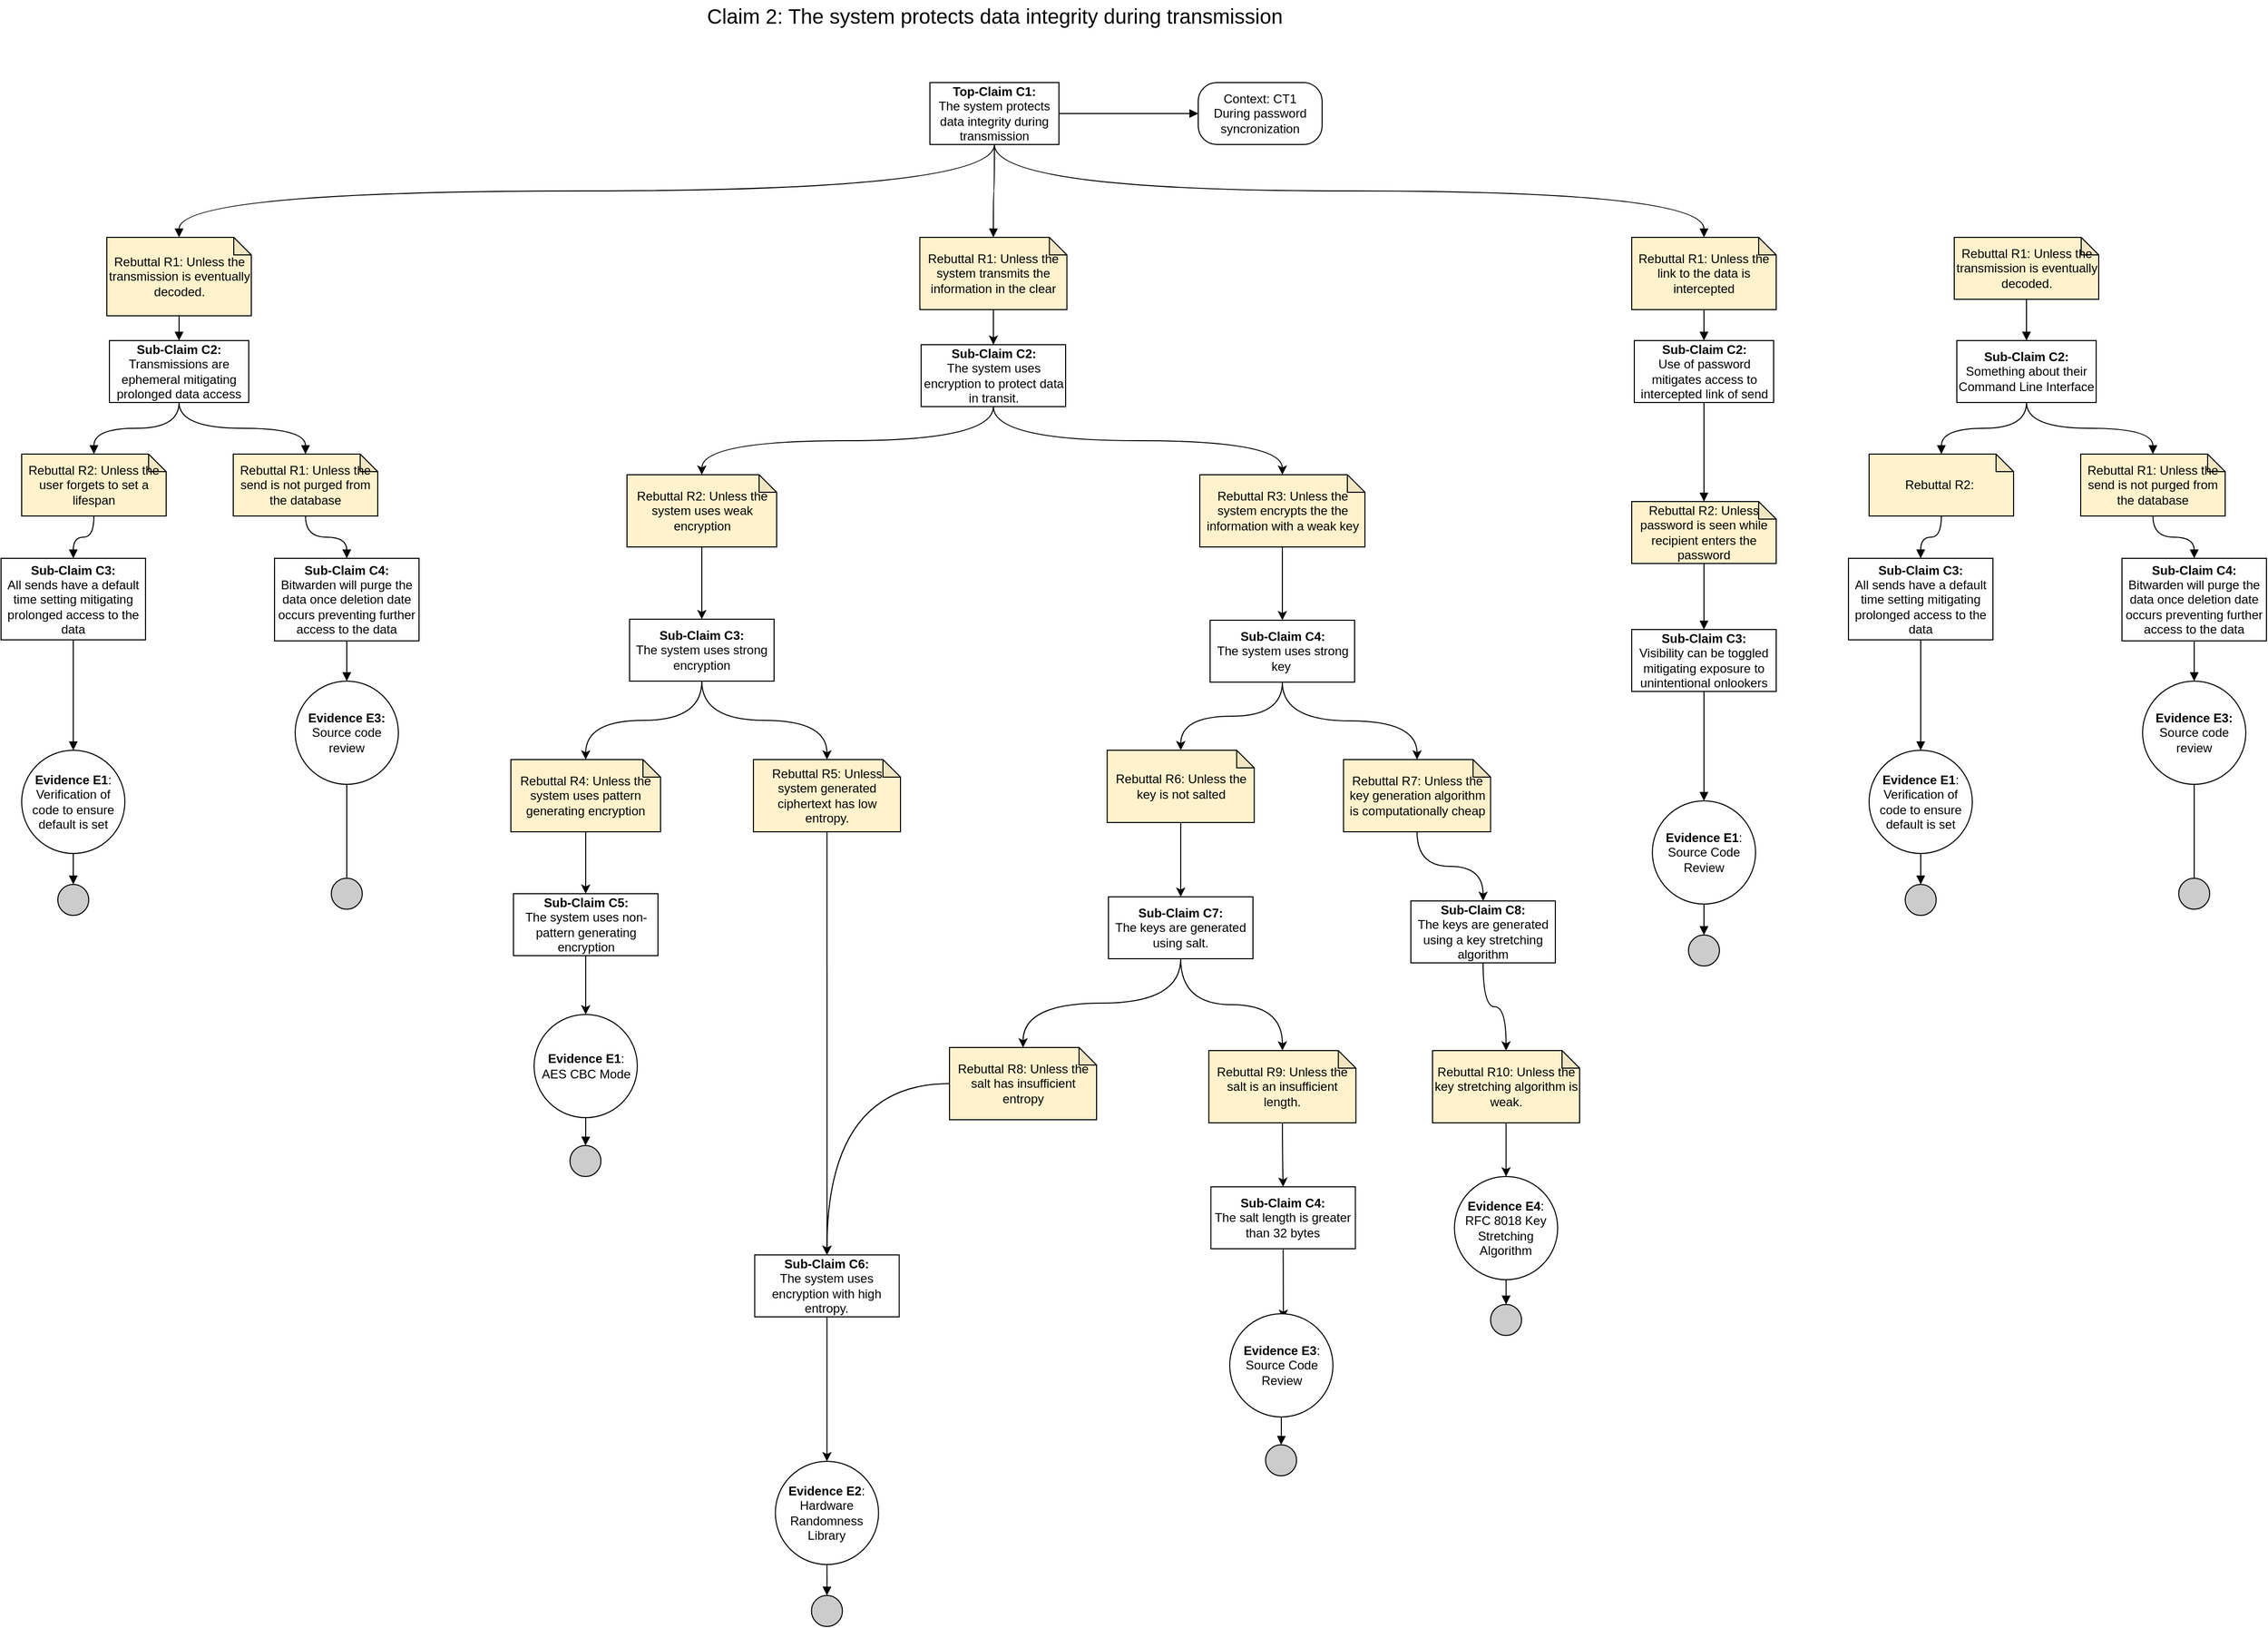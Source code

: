 <mxfile version="15.4.3" type="device"><diagram id="2RAkf9iS2bYrb-5zrusB" name="Page-1"><mxGraphModel dx="1422" dy="1862" grid="1" gridSize="10" guides="1" tooltips="1" connect="1" arrows="1" fold="1" page="1" pageScale="1" pageWidth="850" pageHeight="1100" math="0" shadow="0"><root><mxCell id="0"/><mxCell id="1" parent="0"/><mxCell id="EpLoNu7SxfJ4iQwhgqlz-4" style="edgeStyle=orthogonalEdgeStyle;rounded=0;orthogonalLoop=1;jettySize=auto;html=1;exitX=1;exitY=0.5;exitDx=0;exitDy=0;entryX=0;entryY=0.5;entryDx=0;entryDy=0;endArrow=block;endFill=1;" parent="1" source="EpLoNu7SxfJ4iQwhgqlz-2" target="EpLoNu7SxfJ4iQwhgqlz-3" edge="1"><mxGeometry relative="1" as="geometry"/></mxCell><mxCell id="EpLoNu7SxfJ4iQwhgqlz-6" value="" style="edgeStyle=orthogonalEdgeStyle;rounded=0;orthogonalLoop=1;jettySize=auto;html=1;endArrow=block;endFill=1;curved=1;entryX=0.5;entryY=0;entryDx=0;entryDy=0;entryPerimeter=0;" parent="1" source="EpLoNu7SxfJ4iQwhgqlz-2" target="cIFYcqentZwQc5G4WL5k-61" edge="1"><mxGeometry relative="1" as="geometry"><mxPoint x="1147.5" y="-726" as="targetPoint"/></mxGeometry></mxCell><mxCell id="EpLoNu7SxfJ4iQwhgqlz-2" value="&lt;b&gt;Top-Claim C1:&lt;br&gt;&lt;/b&gt;The system protects data integrity during transmission" style="rounded=0;whiteSpace=wrap;html=1;" parent="1" vertex="1"><mxGeometry x="1085" y="-866" width="125" height="60" as="geometry"/></mxCell><mxCell id="EpLoNu7SxfJ4iQwhgqlz-3" value="Context: CT1&lt;br&gt;During password syncronization" style="rounded=1;whiteSpace=wrap;html=1;arcSize=30;" parent="1" vertex="1"><mxGeometry x="1345" y="-866" width="120" height="60" as="geometry"/></mxCell><mxCell id="cIFYcqentZwQc5G4WL5k-1" style="edgeStyle=orthogonalEdgeStyle;curved=1;rounded=0;orthogonalLoop=1;jettySize=auto;html=1;endArrow=block;endFill=1;" parent="1" source="cIFYcqentZwQc5G4WL5k-2" target="cIFYcqentZwQc5G4WL5k-5" edge="1"><mxGeometry relative="1" as="geometry"/></mxCell><mxCell id="cIFYcqentZwQc5G4WL5k-2" value="Rebuttal R1: Unless the transmission is eventually decoded." style="shape=note;whiteSpace=wrap;html=1;backgroundOutline=1;darkOpacity=0.05;size=17;fillColor=#FFF2CC;" parent="1" vertex="1"><mxGeometry x="287.5" y="-716" width="140" height="76" as="geometry"/></mxCell><mxCell id="cIFYcqentZwQc5G4WL5k-3" style="edgeStyle=orthogonalEdgeStyle;curved=1;rounded=0;orthogonalLoop=1;jettySize=auto;html=1;exitX=0.5;exitY=1;exitDx=0;exitDy=0;entryX=0.5;entryY=0;entryDx=0;entryDy=0;entryPerimeter=0;endArrow=block;endFill=1;" parent="1" source="cIFYcqentZwQc5G4WL5k-5" target="cIFYcqentZwQc5G4WL5k-7" edge="1"><mxGeometry relative="1" as="geometry"/></mxCell><mxCell id="cIFYcqentZwQc5G4WL5k-4" style="edgeStyle=orthogonalEdgeStyle;curved=1;rounded=0;orthogonalLoop=1;jettySize=auto;html=1;exitX=0.5;exitY=1;exitDx=0;exitDy=0;entryX=0.5;entryY=0;entryDx=0;entryDy=0;entryPerimeter=0;endArrow=block;endFill=1;" parent="1" source="cIFYcqentZwQc5G4WL5k-5" target="cIFYcqentZwQc5G4WL5k-9" edge="1"><mxGeometry relative="1" as="geometry"/></mxCell><mxCell id="cIFYcqentZwQc5G4WL5k-5" value="&lt;b&gt;Sub-Claim C2:&lt;br&gt;&lt;/b&gt;Transmissions are ephemeral mitigating prolonged data access" style="rounded=0;whiteSpace=wrap;html=1;" parent="1" vertex="1"><mxGeometry x="290" y="-616" width="135" height="60" as="geometry"/></mxCell><mxCell id="cIFYcqentZwQc5G4WL5k-6" style="edgeStyle=orthogonalEdgeStyle;curved=1;rounded=0;orthogonalLoop=1;jettySize=auto;html=1;exitX=0.5;exitY=1;exitDx=0;exitDy=0;exitPerimeter=0;entryX=0.5;entryY=0;entryDx=0;entryDy=0;endArrow=block;endFill=1;" parent="1" source="cIFYcqentZwQc5G4WL5k-7" target="cIFYcqentZwQc5G4WL5k-12" edge="1"><mxGeometry relative="1" as="geometry"/></mxCell><mxCell id="cIFYcqentZwQc5G4WL5k-7" value="Rebuttal R2: Unless the user forgets to set a lifespan" style="shape=note;whiteSpace=wrap;html=1;backgroundOutline=1;darkOpacity=0.05;size=17;fillColor=#FFF2CC;" parent="1" vertex="1"><mxGeometry x="205" y="-506" width="140" height="60" as="geometry"/></mxCell><mxCell id="cIFYcqentZwQc5G4WL5k-8" style="edgeStyle=orthogonalEdgeStyle;curved=1;rounded=0;orthogonalLoop=1;jettySize=auto;html=1;endArrow=block;endFill=1;" parent="1" source="cIFYcqentZwQc5G4WL5k-9" target="cIFYcqentZwQc5G4WL5k-14" edge="1"><mxGeometry relative="1" as="geometry"/></mxCell><mxCell id="cIFYcqentZwQc5G4WL5k-9" value="Rebuttal R1: Unless the send is not purged from the database" style="shape=note;whiteSpace=wrap;html=1;backgroundOutline=1;darkOpacity=0.05;size=17;fillColor=#FFF2CC;" parent="1" vertex="1"><mxGeometry x="410" y="-506" width="140" height="60" as="geometry"/></mxCell><mxCell id="cIFYcqentZwQc5G4WL5k-10" style="edgeStyle=orthogonalEdgeStyle;curved=1;rounded=0;orthogonalLoop=1;jettySize=auto;html=1;exitX=0.5;exitY=1;exitDx=0;exitDy=0;entryX=0.5;entryY=0;entryDx=0;entryDy=0;endArrow=block;endFill=1;" parent="1" source="cIFYcqentZwQc5G4WL5k-12" target="cIFYcqentZwQc5G4WL5k-16" edge="1"><mxGeometry relative="1" as="geometry"/></mxCell><mxCell id="cIFYcqentZwQc5G4WL5k-12" value="&lt;b&gt;Sub-Claim C3:&lt;br&gt;&lt;/b&gt;All sends have a default time setting mitigating prolonged access to the data" style="rounded=0;whiteSpace=wrap;html=1;" parent="1" vertex="1"><mxGeometry x="185" y="-405" width="140" height="79" as="geometry"/></mxCell><mxCell id="cIFYcqentZwQc5G4WL5k-13" style="edgeStyle=orthogonalEdgeStyle;curved=1;rounded=0;orthogonalLoop=1;jettySize=auto;html=1;entryX=0.5;entryY=0;entryDx=0;entryDy=0;endArrow=block;endFill=1;" parent="1" source="cIFYcqentZwQc5G4WL5k-14" target="cIFYcqentZwQc5G4WL5k-22" edge="1"><mxGeometry relative="1" as="geometry"/></mxCell><mxCell id="cIFYcqentZwQc5G4WL5k-14" value="&lt;b&gt;Sub-Claim C4:&lt;br&gt;&lt;/b&gt;Bitwarden will purge the data once deletion date occurs preventing further access to the data" style="rounded=0;whiteSpace=wrap;html=1;" parent="1" vertex="1"><mxGeometry x="450" y="-405" width="140" height="80" as="geometry"/></mxCell><mxCell id="cIFYcqentZwQc5G4WL5k-15" style="edgeStyle=orthogonalEdgeStyle;curved=1;rounded=0;orthogonalLoop=1;jettySize=auto;html=1;entryX=0.5;entryY=0;entryDx=0;entryDy=0;endArrow=block;endFill=1;" parent="1" source="cIFYcqentZwQc5G4WL5k-16" target="cIFYcqentZwQc5G4WL5k-19" edge="1"><mxGeometry relative="1" as="geometry"/></mxCell><mxCell id="cIFYcqentZwQc5G4WL5k-16" value="&lt;b&gt;Evidence E1&lt;/b&gt;:&lt;br&gt;Verification of code to ensure default is set" style="ellipse;whiteSpace=wrap;html=1;aspect=fixed;fillColor=#ffffff;rounded=0;" parent="1" vertex="1"><mxGeometry x="205" y="-219" width="100" height="100" as="geometry"/></mxCell><mxCell id="cIFYcqentZwQc5G4WL5k-19" value="" style="ellipse;whiteSpace=wrap;html=1;aspect=fixed;fillColor=#CCCCCC;" parent="1" vertex="1"><mxGeometry x="240" y="-89" width="30" height="30" as="geometry"/></mxCell><mxCell id="cIFYcqentZwQc5G4WL5k-21" style="edgeStyle=orthogonalEdgeStyle;curved=1;rounded=0;orthogonalLoop=1;jettySize=auto;html=1;endArrow=block;endFill=1;" parent="1" source="cIFYcqentZwQc5G4WL5k-22" edge="1"><mxGeometry relative="1" as="geometry"><mxPoint x="520" y="-85" as="targetPoint"/></mxGeometry></mxCell><mxCell id="cIFYcqentZwQc5G4WL5k-22" value="&lt;b&gt;Evidence E3:&lt;/b&gt;&lt;br&gt;Source code review" style="ellipse;whiteSpace=wrap;html=1;aspect=fixed;fillColor=#ffffff;rounded=0;" parent="1" vertex="1"><mxGeometry x="470" y="-286" width="100" height="100" as="geometry"/></mxCell><mxCell id="cIFYcqentZwQc5G4WL5k-30" style="edgeStyle=orthogonalEdgeStyle;curved=1;rounded=0;orthogonalLoop=1;jettySize=auto;html=1;endArrow=block;endFill=1;" parent="1" source="cIFYcqentZwQc5G4WL5k-31" target="cIFYcqentZwQc5G4WL5k-34" edge="1"><mxGeometry relative="1" as="geometry"/></mxCell><mxCell id="cIFYcqentZwQc5G4WL5k-31" value="Rebuttal R1: Unless the link to the data is intercepted" style="shape=note;whiteSpace=wrap;html=1;backgroundOutline=1;darkOpacity=0.05;size=17;fillColor=#FFF2CC;" parent="1" vertex="1"><mxGeometry x="1765" y="-716" width="140" height="70" as="geometry"/></mxCell><mxCell id="cIFYcqentZwQc5G4WL5k-32" style="edgeStyle=orthogonalEdgeStyle;curved=1;rounded=0;orthogonalLoop=1;jettySize=auto;html=1;exitX=0.5;exitY=1;exitDx=0;exitDy=0;entryX=0.5;entryY=0;entryDx=0;entryDy=0;entryPerimeter=0;endArrow=block;endFill=1;" parent="1" source="cIFYcqentZwQc5G4WL5k-34" target="cIFYcqentZwQc5G4WL5k-36" edge="1"><mxGeometry relative="1" as="geometry"/></mxCell><mxCell id="cIFYcqentZwQc5G4WL5k-34" value="&lt;b&gt;Sub-Claim C2:&lt;br&gt;&lt;/b&gt;Use of password mitigates access to intercepted link of send" style="rounded=0;whiteSpace=wrap;html=1;" parent="1" vertex="1"><mxGeometry x="1767.5" y="-616" width="135" height="60" as="geometry"/></mxCell><mxCell id="cIFYcqentZwQc5G4WL5k-35" style="edgeStyle=orthogonalEdgeStyle;curved=1;rounded=0;orthogonalLoop=1;jettySize=auto;html=1;exitX=0.5;exitY=1;exitDx=0;exitDy=0;exitPerimeter=0;entryX=0.5;entryY=0;entryDx=0;entryDy=0;endArrow=block;endFill=1;" parent="1" source="cIFYcqentZwQc5G4WL5k-36" target="cIFYcqentZwQc5G4WL5k-41" edge="1"><mxGeometry relative="1" as="geometry"/></mxCell><mxCell id="cIFYcqentZwQc5G4WL5k-36" value="Rebuttal R2: Unless password is seen while recipient enters the password" style="shape=note;whiteSpace=wrap;html=1;backgroundOutline=1;darkOpacity=0.05;size=17;fillColor=#FFF2CC;" parent="1" vertex="1"><mxGeometry x="1765" y="-460" width="140" height="60" as="geometry"/></mxCell><mxCell id="cIFYcqentZwQc5G4WL5k-39" style="edgeStyle=orthogonalEdgeStyle;curved=1;rounded=0;orthogonalLoop=1;jettySize=auto;html=1;exitX=0.5;exitY=1;exitDx=0;exitDy=0;endArrow=block;endFill=1;entryX=0.5;entryY=0;entryDx=0;entryDy=0;" parent="1" source="cIFYcqentZwQc5G4WL5k-41" target="cIFYcqentZwQc5G4WL5k-45" edge="1"><mxGeometry relative="1" as="geometry"><mxPoint x="1820" y="-190" as="targetPoint"/></mxGeometry></mxCell><mxCell id="cIFYcqentZwQc5G4WL5k-41" value="&lt;b&gt;Sub-Claim C3:&lt;br&gt;&lt;/b&gt;Visibility can be toggled mitigating exposure to unintentional onlookers" style="rounded=0;whiteSpace=wrap;html=1;" parent="1" vertex="1"><mxGeometry x="1765" y="-336" width="140" height="60" as="geometry"/></mxCell><mxCell id="cIFYcqentZwQc5G4WL5k-44" style="edgeStyle=orthogonalEdgeStyle;curved=1;rounded=0;orthogonalLoop=1;jettySize=auto;html=1;entryX=0.5;entryY=0;entryDx=0;entryDy=0;endArrow=block;endFill=1;" parent="1" source="cIFYcqentZwQc5G4WL5k-45" target="cIFYcqentZwQc5G4WL5k-48" edge="1"><mxGeometry relative="1" as="geometry"/></mxCell><mxCell id="cIFYcqentZwQc5G4WL5k-45" value="&lt;b&gt;Evidence E1&lt;/b&gt;:&lt;br&gt;Source Code Review" style="ellipse;whiteSpace=wrap;html=1;aspect=fixed;fillColor=#ffffff;rounded=0;" parent="1" vertex="1"><mxGeometry x="1785" y="-170" width="100" height="100" as="geometry"/></mxCell><mxCell id="cIFYcqentZwQc5G4WL5k-48" value="" style="ellipse;whiteSpace=wrap;html=1;aspect=fixed;fillColor=#CCCCCC;" parent="1" vertex="1"><mxGeometry x="1820" y="-40" width="30" height="30" as="geometry"/></mxCell><mxCell id="cIFYcqentZwQc5G4WL5k-60" style="edgeStyle=orthogonalEdgeStyle;curved=1;rounded=0;orthogonalLoop=1;jettySize=auto;html=1;" parent="1" source="cIFYcqentZwQc5G4WL5k-61" target="cIFYcqentZwQc5G4WL5k-71" edge="1"><mxGeometry relative="1" as="geometry"/></mxCell><mxCell id="cIFYcqentZwQc5G4WL5k-61" value="Rebuttal R1: Unless the system transmits the information in the clear" style="shape=note;whiteSpace=wrap;html=1;backgroundOutline=1;darkOpacity=0.05;size=17;fillColor=#FFF2CC;" parent="1" vertex="1"><mxGeometry x="1075.25" y="-716" width="142.5" height="70" as="geometry"/></mxCell><mxCell id="cIFYcqentZwQc5G4WL5k-62" style="edgeStyle=orthogonalEdgeStyle;curved=1;rounded=0;orthogonalLoop=1;jettySize=auto;html=1;" parent="1" source="cIFYcqentZwQc5G4WL5k-64" target="cIFYcqentZwQc5G4WL5k-84" edge="1"><mxGeometry relative="1" as="geometry"/></mxCell><mxCell id="cIFYcqentZwQc5G4WL5k-63" style="edgeStyle=orthogonalEdgeStyle;curved=1;rounded=0;orthogonalLoop=1;jettySize=auto;html=1;entryX=0.5;entryY=0;entryDx=0;entryDy=0;entryPerimeter=0;" parent="1" source="cIFYcqentZwQc5G4WL5k-64" target="cIFYcqentZwQc5G4WL5k-86" edge="1"><mxGeometry relative="1" as="geometry"/></mxCell><mxCell id="cIFYcqentZwQc5G4WL5k-64" value="&lt;b&gt;Sub-Claim C4:&lt;br&gt;&lt;/b&gt;The system uses strong key&amp;nbsp;" style="rounded=0;whiteSpace=wrap;html=1;" parent="1" vertex="1"><mxGeometry x="1356.5" y="-345" width="140" height="60" as="geometry"/></mxCell><mxCell id="cIFYcqentZwQc5G4WL5k-65" style="edgeStyle=orthogonalEdgeStyle;curved=1;rounded=0;orthogonalLoop=1;jettySize=auto;html=1;" parent="1" source="cIFYcqentZwQc5G4WL5k-66" target="cIFYcqentZwQc5G4WL5k-68" edge="1"><mxGeometry relative="1" as="geometry"/></mxCell><mxCell id="cIFYcqentZwQc5G4WL5k-66" value="Rebuttal R5: Unless system generated ciphertext has low entropy." style="shape=note;whiteSpace=wrap;html=1;backgroundOutline=1;darkOpacity=0.05;size=17;fillColor=#FFF2CC;" parent="1" vertex="1"><mxGeometry x="914" y="-210" width="142.5" height="70" as="geometry"/></mxCell><mxCell id="cIFYcqentZwQc5G4WL5k-67" style="edgeStyle=orthogonalEdgeStyle;curved=1;rounded=0;orthogonalLoop=1;jettySize=auto;html=1;" parent="1" source="cIFYcqentZwQc5G4WL5k-68" target="cIFYcqentZwQc5G4WL5k-101" edge="1"><mxGeometry relative="1" as="geometry"/></mxCell><mxCell id="cIFYcqentZwQc5G4WL5k-68" value="&lt;b&gt;Sub-Claim C6:&lt;br&gt;&lt;/b&gt;The system uses encryption with high entropy." style="rounded=0;whiteSpace=wrap;html=1;" parent="1" vertex="1"><mxGeometry x="915.25" y="270" width="140" height="60" as="geometry"/></mxCell><mxCell id="cIFYcqentZwQc5G4WL5k-69" style="edgeStyle=orthogonalEdgeStyle;curved=1;rounded=0;orthogonalLoop=1;jettySize=auto;html=1;entryX=0.5;entryY=0;entryDx=0;entryDy=0;entryPerimeter=0;exitX=0.5;exitY=1;exitDx=0;exitDy=0;" parent="1" source="cIFYcqentZwQc5G4WL5k-71" target="cIFYcqentZwQc5G4WL5k-75" edge="1"><mxGeometry relative="1" as="geometry"><mxPoint x="1184" y="-496" as="targetPoint"/></mxGeometry></mxCell><mxCell id="cIFYcqentZwQc5G4WL5k-70" style="edgeStyle=orthogonalEdgeStyle;curved=1;rounded=0;orthogonalLoop=1;jettySize=auto;html=1;exitX=0.5;exitY=1;exitDx=0;exitDy=0;" parent="1" source="cIFYcqentZwQc5G4WL5k-71" target="cIFYcqentZwQc5G4WL5k-73" edge="1"><mxGeometry relative="1" as="geometry"/></mxCell><mxCell id="cIFYcqentZwQc5G4WL5k-71" value="&lt;b&gt;Sub-Claim C2:&lt;br&gt;&lt;/b&gt;The system uses encryption to protect data in transit." style="rounded=0;whiteSpace=wrap;html=1;" parent="1" vertex="1"><mxGeometry x="1076.5" y="-612" width="140" height="60" as="geometry"/></mxCell><mxCell id="cIFYcqentZwQc5G4WL5k-72" style="edgeStyle=orthogonalEdgeStyle;curved=1;rounded=0;orthogonalLoop=1;jettySize=auto;html=1;entryX=0.5;entryY=0;entryDx=0;entryDy=0;" parent="1" source="cIFYcqentZwQc5G4WL5k-73" target="cIFYcqentZwQc5G4WL5k-80" edge="1"><mxGeometry relative="1" as="geometry"><mxPoint x="914" y="-301" as="targetPoint"/></mxGeometry></mxCell><mxCell id="cIFYcqentZwQc5G4WL5k-73" value="Rebuttal R2: Unless the system uses weak encryption" style="shape=note;whiteSpace=wrap;html=1;backgroundOutline=1;darkOpacity=0.05;size=17;fillColor=#FFF2CC;" parent="1" vertex="1"><mxGeometry x="791.5" y="-486" width="145" height="70" as="geometry"/></mxCell><mxCell id="cIFYcqentZwQc5G4WL5k-74" style="edgeStyle=orthogonalEdgeStyle;curved=1;rounded=0;orthogonalLoop=1;jettySize=auto;html=1;" parent="1" source="cIFYcqentZwQc5G4WL5k-75" target="cIFYcqentZwQc5G4WL5k-64" edge="1"><mxGeometry relative="1" as="geometry"/></mxCell><mxCell id="cIFYcqentZwQc5G4WL5k-75" value="Rebuttal R3: Unless the system encrypts the the information with a weak key" style="shape=note;whiteSpace=wrap;html=1;backgroundOutline=1;darkOpacity=0.05;size=17;fillColor=#FFF2CC;" parent="1" vertex="1"><mxGeometry x="1346.5" y="-486" width="160" height="70" as="geometry"/></mxCell><mxCell id="cIFYcqentZwQc5G4WL5k-76" style="edgeStyle=orthogonalEdgeStyle;curved=1;rounded=0;orthogonalLoop=1;jettySize=auto;html=1;" parent="1" source="cIFYcqentZwQc5G4WL5k-77" target="cIFYcqentZwQc5G4WL5k-82" edge="1"><mxGeometry relative="1" as="geometry"/></mxCell><mxCell id="cIFYcqentZwQc5G4WL5k-77" value="Rebuttal R4: Unless the system uses pattern generating encryption" style="shape=note;whiteSpace=wrap;html=1;backgroundOutline=1;darkOpacity=0.05;size=17;fillColor=#FFF2CC;" parent="1" vertex="1"><mxGeometry x="679" y="-210" width="145" height="70" as="geometry"/></mxCell><mxCell id="cIFYcqentZwQc5G4WL5k-78" style="edgeStyle=orthogonalEdgeStyle;curved=1;rounded=0;orthogonalLoop=1;jettySize=auto;html=1;exitX=0.5;exitY=1;exitDx=0;exitDy=0;" parent="1" source="cIFYcqentZwQc5G4WL5k-80" target="cIFYcqentZwQc5G4WL5k-77" edge="1"><mxGeometry relative="1" as="geometry"/></mxCell><mxCell id="cIFYcqentZwQc5G4WL5k-79" style="edgeStyle=orthogonalEdgeStyle;curved=1;rounded=0;orthogonalLoop=1;jettySize=auto;html=1;" parent="1" source="cIFYcqentZwQc5G4WL5k-80" target="cIFYcqentZwQc5G4WL5k-66" edge="1"><mxGeometry relative="1" as="geometry"/></mxCell><mxCell id="cIFYcqentZwQc5G4WL5k-80" value="&lt;b&gt;Sub-Claim C3:&lt;br&gt;&lt;/b&gt;The system uses strong encryption" style="rounded=0;whiteSpace=wrap;html=1;" parent="1" vertex="1"><mxGeometry x="794" y="-346" width="140" height="60" as="geometry"/></mxCell><mxCell id="cIFYcqentZwQc5G4WL5k-81" style="edgeStyle=orthogonalEdgeStyle;curved=1;rounded=0;orthogonalLoop=1;jettySize=auto;html=1;entryX=0.5;entryY=0;entryDx=0;entryDy=0;" parent="1" source="cIFYcqentZwQc5G4WL5k-82" target="cIFYcqentZwQc5G4WL5k-110" edge="1"><mxGeometry relative="1" as="geometry"/></mxCell><mxCell id="cIFYcqentZwQc5G4WL5k-82" value="&lt;b&gt;Sub-Claim C5:&lt;br&gt;&lt;/b&gt;The system uses non-pattern generating encryption" style="rounded=0;whiteSpace=wrap;html=1;" parent="1" vertex="1"><mxGeometry x="681.5" y="-80" width="140" height="60" as="geometry"/></mxCell><mxCell id="cIFYcqentZwQc5G4WL5k-83" style="edgeStyle=orthogonalEdgeStyle;curved=1;rounded=0;orthogonalLoop=1;jettySize=auto;html=1;entryX=0.5;entryY=0;entryDx=0;entryDy=0;" parent="1" source="cIFYcqentZwQc5G4WL5k-84" target="cIFYcqentZwQc5G4WL5k-89" edge="1"><mxGeometry relative="1" as="geometry"><mxPoint x="1347" y="-92" as="targetPoint"/></mxGeometry></mxCell><mxCell id="cIFYcqentZwQc5G4WL5k-84" value="Rebuttal R6: Unless the key is not salted" style="shape=note;whiteSpace=wrap;html=1;backgroundOutline=1;darkOpacity=0.05;size=17;fillColor=#FFF2CC;" parent="1" vertex="1"><mxGeometry x="1256.75" y="-219" width="142.5" height="70" as="geometry"/></mxCell><mxCell id="cIFYcqentZwQc5G4WL5k-85" style="edgeStyle=orthogonalEdgeStyle;curved=1;rounded=0;orthogonalLoop=1;jettySize=auto;html=1;entryX=0.5;entryY=0;entryDx=0;entryDy=0;exitX=0.5;exitY=1;exitDx=0;exitDy=0;exitPerimeter=0;" parent="1" source="cIFYcqentZwQc5G4WL5k-86" target="cIFYcqentZwQc5G4WL5k-91" edge="1"><mxGeometry relative="1" as="geometry"/></mxCell><mxCell id="cIFYcqentZwQc5G4WL5k-86" value="Rebuttal R7: Unless the key generation algorithm is computationally cheap" style="shape=note;whiteSpace=wrap;html=1;backgroundOutline=1;darkOpacity=0.05;size=17;fillColor=#FFF2CC;" parent="1" vertex="1"><mxGeometry x="1485.75" y="-210" width="142.5" height="70" as="geometry"/></mxCell><mxCell id="cIFYcqentZwQc5G4WL5k-87" style="edgeStyle=orthogonalEdgeStyle;curved=1;rounded=0;orthogonalLoop=1;jettySize=auto;html=1;" parent="1" source="cIFYcqentZwQc5G4WL5k-89" target="cIFYcqentZwQc5G4WL5k-95" edge="1"><mxGeometry relative="1" as="geometry"/></mxCell><mxCell id="cIFYcqentZwQc5G4WL5k-88" style="edgeStyle=orthogonalEdgeStyle;curved=1;rounded=0;orthogonalLoop=1;jettySize=auto;html=1;exitX=0.5;exitY=1;exitDx=0;exitDy=0;" parent="1" source="cIFYcqentZwQc5G4WL5k-89" target="cIFYcqentZwQc5G4WL5k-99" edge="1"><mxGeometry relative="1" as="geometry"><mxPoint x="1344" y="44" as="sourcePoint"/></mxGeometry></mxCell><mxCell id="cIFYcqentZwQc5G4WL5k-89" value="&lt;b&gt;Sub-Claim C7:&lt;br&gt;&lt;/b&gt;The keys are generated using salt." style="rounded=0;whiteSpace=wrap;html=1;" parent="1" vertex="1"><mxGeometry x="1258" y="-77" width="140" height="60" as="geometry"/></mxCell><mxCell id="cIFYcqentZwQc5G4WL5k-90" style="edgeStyle=orthogonalEdgeStyle;curved=1;rounded=0;orthogonalLoop=1;jettySize=auto;html=1;" parent="1" source="cIFYcqentZwQc5G4WL5k-91" target="cIFYcqentZwQc5G4WL5k-93" edge="1"><mxGeometry relative="1" as="geometry"/></mxCell><mxCell id="cIFYcqentZwQc5G4WL5k-91" value="&lt;b&gt;Sub-Claim C8:&lt;br&gt;&lt;/b&gt;The keys are generated using a key stretching algorithm" style="rounded=0;whiteSpace=wrap;html=1;" parent="1" vertex="1"><mxGeometry x="1551" y="-73" width="140" height="60" as="geometry"/></mxCell><mxCell id="cIFYcqentZwQc5G4WL5k-92" style="edgeStyle=orthogonalEdgeStyle;curved=1;rounded=0;orthogonalLoop=1;jettySize=auto;html=1;" parent="1" source="cIFYcqentZwQc5G4WL5k-93" target="cIFYcqentZwQc5G4WL5k-104" edge="1"><mxGeometry relative="1" as="geometry"/></mxCell><mxCell id="cIFYcqentZwQc5G4WL5k-93" value="Rebuttal R10: Unless the key stretching algorithm is weak." style="shape=note;whiteSpace=wrap;html=1;backgroundOutline=1;darkOpacity=0.05;size=17;fillColor=#FFF2CC;" parent="1" vertex="1"><mxGeometry x="1572" y="72" width="142.5" height="70" as="geometry"/></mxCell><mxCell id="cIFYcqentZwQc5G4WL5k-94" style="edgeStyle=orthogonalEdgeStyle;curved=1;rounded=0;orthogonalLoop=1;jettySize=auto;html=1;entryX=0.5;entryY=0;entryDx=0;entryDy=0;" parent="1" source="cIFYcqentZwQc5G4WL5k-95" target="cIFYcqentZwQc5G4WL5k-97" edge="1"><mxGeometry relative="1" as="geometry"/></mxCell><mxCell id="cIFYcqentZwQc5G4WL5k-95" value="Rebuttal R9: Unless the salt is an insufficient length." style="shape=note;whiteSpace=wrap;html=1;backgroundOutline=1;darkOpacity=0.05;size=17;fillColor=#FFF2CC;" parent="1" vertex="1"><mxGeometry x="1355.25" y="72" width="142.5" height="70" as="geometry"/></mxCell><mxCell id="cIFYcqentZwQc5G4WL5k-96" style="edgeStyle=orthogonalEdgeStyle;curved=1;rounded=0;orthogonalLoop=1;jettySize=auto;html=1;entryX=0.52;entryY=0.05;entryDx=0;entryDy=0;entryPerimeter=0;" parent="1" source="cIFYcqentZwQc5G4WL5k-97" target="cIFYcqentZwQc5G4WL5k-107" edge="1"><mxGeometry relative="1" as="geometry"/></mxCell><mxCell id="cIFYcqentZwQc5G4WL5k-97" value="&lt;b&gt;Sub-Claim C4:&lt;br&gt;&lt;/b&gt;The salt length is greater than 32 bytes" style="rounded=0;whiteSpace=wrap;html=1;" parent="1" vertex="1"><mxGeometry x="1357.25" y="204" width="140" height="60" as="geometry"/></mxCell><mxCell id="cIFYcqentZwQc5G4WL5k-98" style="edgeStyle=orthogonalEdgeStyle;curved=1;rounded=0;orthogonalLoop=1;jettySize=auto;html=1;entryX=0.5;entryY=0;entryDx=0;entryDy=0;" parent="1" source="cIFYcqentZwQc5G4WL5k-99" target="cIFYcqentZwQc5G4WL5k-68" edge="1"><mxGeometry relative="1" as="geometry"/></mxCell><mxCell id="cIFYcqentZwQc5G4WL5k-99" value="Rebuttal R8: Unless the salt has insufficient entropy" style="shape=note;whiteSpace=wrap;html=1;backgroundOutline=1;darkOpacity=0.05;size=17;fillColor=#FFF2CC;" parent="1" vertex="1"><mxGeometry x="1104" y="69" width="142.5" height="70" as="geometry"/></mxCell><mxCell id="cIFYcqentZwQc5G4WL5k-100" style="edgeStyle=orthogonalEdgeStyle;curved=1;rounded=0;orthogonalLoop=1;jettySize=auto;html=1;entryX=0.5;entryY=0;entryDx=0;entryDy=0;endArrow=block;endFill=1;" parent="1" source="cIFYcqentZwQc5G4WL5k-101" target="cIFYcqentZwQc5G4WL5k-102" edge="1"><mxGeometry relative="1" as="geometry"/></mxCell><mxCell id="cIFYcqentZwQc5G4WL5k-101" value="&lt;b&gt;Evidence E2&lt;/b&gt;:&lt;br&gt;Hardware Randomness Library" style="ellipse;whiteSpace=wrap;html=1;aspect=fixed;fillColor=#ffffff;rounded=0;" parent="1" vertex="1"><mxGeometry x="935.25" y="470" width="100" height="100" as="geometry"/></mxCell><mxCell id="cIFYcqentZwQc5G4WL5k-102" value="" style="ellipse;whiteSpace=wrap;html=1;aspect=fixed;fillColor=#CCCCCC;" parent="1" vertex="1"><mxGeometry x="970.25" y="600" width="30" height="30" as="geometry"/></mxCell><mxCell id="cIFYcqentZwQc5G4WL5k-103" style="edgeStyle=orthogonalEdgeStyle;curved=1;rounded=0;orthogonalLoop=1;jettySize=auto;html=1;entryX=0.5;entryY=0;entryDx=0;entryDy=0;endArrow=block;endFill=1;" parent="1" source="cIFYcqentZwQc5G4WL5k-104" target="cIFYcqentZwQc5G4WL5k-105" edge="1"><mxGeometry relative="1" as="geometry"/></mxCell><mxCell id="cIFYcqentZwQc5G4WL5k-104" value="&lt;b&gt;Evidence E4&lt;/b&gt;:&lt;br&gt;RFC 8018 Key Stretching Algorithm" style="ellipse;whiteSpace=wrap;html=1;aspect=fixed;fillColor=#ffffff;rounded=0;" parent="1" vertex="1"><mxGeometry x="1593.25" y="194" width="100" height="100" as="geometry"/></mxCell><mxCell id="cIFYcqentZwQc5G4WL5k-105" value="" style="ellipse;whiteSpace=wrap;html=1;aspect=fixed;fillColor=#CCCCCC;" parent="1" vertex="1"><mxGeometry x="1628.25" y="318" width="30" height="30" as="geometry"/></mxCell><mxCell id="cIFYcqentZwQc5G4WL5k-106" style="edgeStyle=orthogonalEdgeStyle;curved=1;rounded=0;orthogonalLoop=1;jettySize=auto;html=1;entryX=0.5;entryY=0;entryDx=0;entryDy=0;endArrow=block;endFill=1;" parent="1" source="cIFYcqentZwQc5G4WL5k-107" target="cIFYcqentZwQc5G4WL5k-108" edge="1"><mxGeometry relative="1" as="geometry"/></mxCell><mxCell id="cIFYcqentZwQc5G4WL5k-107" value="&lt;b&gt;Evidence E3&lt;/b&gt;:&lt;br&gt;Source Code Review" style="ellipse;whiteSpace=wrap;html=1;aspect=fixed;fillColor=#ffffff;rounded=0;" parent="1" vertex="1"><mxGeometry x="1375.5" y="327" width="100" height="100" as="geometry"/></mxCell><mxCell id="cIFYcqentZwQc5G4WL5k-108" value="" style="ellipse;whiteSpace=wrap;html=1;aspect=fixed;fillColor=#CCCCCC;" parent="1" vertex="1"><mxGeometry x="1410.25" y="454" width="30" height="30" as="geometry"/></mxCell><mxCell id="cIFYcqentZwQc5G4WL5k-109" style="edgeStyle=orthogonalEdgeStyle;curved=1;rounded=0;orthogonalLoop=1;jettySize=auto;html=1;entryX=0.5;entryY=0;entryDx=0;entryDy=0;endArrow=block;endFill=1;" parent="1" source="cIFYcqentZwQc5G4WL5k-110" target="cIFYcqentZwQc5G4WL5k-111" edge="1"><mxGeometry relative="1" as="geometry"/></mxCell><mxCell id="cIFYcqentZwQc5G4WL5k-110" value="&lt;div&gt;&lt;b&gt;Evidence E1&lt;/b&gt;:&lt;/div&gt;AES CBC Mode" style="ellipse;whiteSpace=wrap;html=1;aspect=fixed;fillColor=#ffffff;rounded=0;" parent="1" vertex="1"><mxGeometry x="701.5" y="37" width="100" height="100" as="geometry"/></mxCell><mxCell id="cIFYcqentZwQc5G4WL5k-111" value="" style="ellipse;whiteSpace=wrap;html=1;aspect=fixed;fillColor=#CCCCCC;" parent="1" vertex="1"><mxGeometry x="736.25" y="164" width="30" height="30" as="geometry"/></mxCell><mxCell id="cIFYcqentZwQc5G4WL5k-113" value="" style="ellipse;whiteSpace=wrap;html=1;aspect=fixed;fillColor=#CCCCCC;" parent="1" vertex="1"><mxGeometry x="505" y="-95" width="30" height="30" as="geometry"/></mxCell><mxCell id="cIFYcqentZwQc5G4WL5k-114" value="" style="edgeStyle=orthogonalEdgeStyle;rounded=0;orthogonalLoop=1;jettySize=auto;html=1;endArrow=block;endFill=1;curved=1;entryX=0.5;entryY=0;entryDx=0;entryDy=0;entryPerimeter=0;exitX=0.5;exitY=1;exitDx=0;exitDy=0;" parent="1" source="EpLoNu7SxfJ4iQwhgqlz-2" target="cIFYcqentZwQc5G4WL5k-2" edge="1"><mxGeometry relative="1" as="geometry"><mxPoint x="1157.571" y="-796" as="sourcePoint"/><mxPoint x="1156.5" y="-706" as="targetPoint"/></mxGeometry></mxCell><mxCell id="cIFYcqentZwQc5G4WL5k-115" value="" style="edgeStyle=orthogonalEdgeStyle;rounded=0;orthogonalLoop=1;jettySize=auto;html=1;endArrow=block;endFill=1;curved=1;exitX=0.5;exitY=1;exitDx=0;exitDy=0;" parent="1" source="EpLoNu7SxfJ4iQwhgqlz-2" target="cIFYcqentZwQc5G4WL5k-31" edge="1"><mxGeometry relative="1" as="geometry"><mxPoint x="1157.5" y="-796" as="sourcePoint"/><mxPoint x="367.5" y="-706" as="targetPoint"/></mxGeometry></mxCell><mxCell id="cIFYcqentZwQc5G4WL5k-116" style="edgeStyle=orthogonalEdgeStyle;curved=1;rounded=0;orthogonalLoop=1;jettySize=auto;html=1;endArrow=block;endFill=1;" parent="1" source="cIFYcqentZwQc5G4WL5k-117" target="cIFYcqentZwQc5G4WL5k-120" edge="1"><mxGeometry relative="1" as="geometry"/></mxCell><mxCell id="cIFYcqentZwQc5G4WL5k-117" value="Rebuttal R1: Unless the transmission is eventually decoded." style="shape=note;whiteSpace=wrap;html=1;backgroundOutline=1;darkOpacity=0.05;size=17;fillColor=#FFF2CC;" parent="1" vertex="1"><mxGeometry x="2077.5" y="-716" width="140" height="60" as="geometry"/></mxCell><mxCell id="cIFYcqentZwQc5G4WL5k-118" style="edgeStyle=orthogonalEdgeStyle;curved=1;rounded=0;orthogonalLoop=1;jettySize=auto;html=1;exitX=0.5;exitY=1;exitDx=0;exitDy=0;entryX=0.5;entryY=0;entryDx=0;entryDy=0;entryPerimeter=0;endArrow=block;endFill=1;" parent="1" source="cIFYcqentZwQc5G4WL5k-120" target="cIFYcqentZwQc5G4WL5k-122" edge="1"><mxGeometry relative="1" as="geometry"/></mxCell><mxCell id="cIFYcqentZwQc5G4WL5k-119" style="edgeStyle=orthogonalEdgeStyle;curved=1;rounded=0;orthogonalLoop=1;jettySize=auto;html=1;exitX=0.5;exitY=1;exitDx=0;exitDy=0;entryX=0.5;entryY=0;entryDx=0;entryDy=0;entryPerimeter=0;endArrow=block;endFill=1;" parent="1" source="cIFYcqentZwQc5G4WL5k-120" target="cIFYcqentZwQc5G4WL5k-124" edge="1"><mxGeometry relative="1" as="geometry"/></mxCell><mxCell id="cIFYcqentZwQc5G4WL5k-120" value="&lt;b&gt;Sub-Claim C2:&lt;br&gt;&lt;/b&gt;Something about their Command Line Interface" style="rounded=0;whiteSpace=wrap;html=1;" parent="1" vertex="1"><mxGeometry x="2080" y="-616" width="135" height="60" as="geometry"/></mxCell><mxCell id="cIFYcqentZwQc5G4WL5k-121" style="edgeStyle=orthogonalEdgeStyle;curved=1;rounded=0;orthogonalLoop=1;jettySize=auto;html=1;exitX=0.5;exitY=1;exitDx=0;exitDy=0;exitPerimeter=0;entryX=0.5;entryY=0;entryDx=0;entryDy=0;endArrow=block;endFill=1;" parent="1" source="cIFYcqentZwQc5G4WL5k-122" target="cIFYcqentZwQc5G4WL5k-126" edge="1"><mxGeometry relative="1" as="geometry"/></mxCell><mxCell id="cIFYcqentZwQc5G4WL5k-122" value="Rebuttal R2:&amp;nbsp;" style="shape=note;whiteSpace=wrap;html=1;backgroundOutline=1;darkOpacity=0.05;size=17;fillColor=#FFF2CC;" parent="1" vertex="1"><mxGeometry x="1995" y="-506" width="140" height="60" as="geometry"/></mxCell><mxCell id="cIFYcqentZwQc5G4WL5k-123" style="edgeStyle=orthogonalEdgeStyle;curved=1;rounded=0;orthogonalLoop=1;jettySize=auto;html=1;endArrow=block;endFill=1;" parent="1" source="cIFYcqentZwQc5G4WL5k-124" target="cIFYcqentZwQc5G4WL5k-128" edge="1"><mxGeometry relative="1" as="geometry"/></mxCell><mxCell id="cIFYcqentZwQc5G4WL5k-124" value="Rebuttal R1: Unless the send is not purged from the database" style="shape=note;whiteSpace=wrap;html=1;backgroundOutline=1;darkOpacity=0.05;size=17;fillColor=#FFF2CC;" parent="1" vertex="1"><mxGeometry x="2200" y="-506" width="140" height="60" as="geometry"/></mxCell><mxCell id="cIFYcqentZwQc5G4WL5k-125" style="edgeStyle=orthogonalEdgeStyle;curved=1;rounded=0;orthogonalLoop=1;jettySize=auto;html=1;exitX=0.5;exitY=1;exitDx=0;exitDy=0;entryX=0.5;entryY=0;entryDx=0;entryDy=0;endArrow=block;endFill=1;" parent="1" source="cIFYcqentZwQc5G4WL5k-126" target="cIFYcqentZwQc5G4WL5k-130" edge="1"><mxGeometry relative="1" as="geometry"/></mxCell><mxCell id="cIFYcqentZwQc5G4WL5k-126" value="&lt;b&gt;Sub-Claim C3:&lt;br&gt;&lt;/b&gt;All sends have a default time setting mitigating prolonged access to the data" style="rounded=0;whiteSpace=wrap;html=1;" parent="1" vertex="1"><mxGeometry x="1975" y="-405" width="140" height="79" as="geometry"/></mxCell><mxCell id="cIFYcqentZwQc5G4WL5k-127" style="edgeStyle=orthogonalEdgeStyle;curved=1;rounded=0;orthogonalLoop=1;jettySize=auto;html=1;entryX=0.5;entryY=0;entryDx=0;entryDy=0;endArrow=block;endFill=1;" parent="1" source="cIFYcqentZwQc5G4WL5k-128" target="cIFYcqentZwQc5G4WL5k-133" edge="1"><mxGeometry relative="1" as="geometry"/></mxCell><mxCell id="cIFYcqentZwQc5G4WL5k-128" value="&lt;b&gt;Sub-Claim C4:&lt;br&gt;&lt;/b&gt;Bitwarden will purge the data once deletion date occurs preventing further access to the data" style="rounded=0;whiteSpace=wrap;html=1;" parent="1" vertex="1"><mxGeometry x="2240" y="-405" width="140" height="80" as="geometry"/></mxCell><mxCell id="cIFYcqentZwQc5G4WL5k-129" style="edgeStyle=orthogonalEdgeStyle;curved=1;rounded=0;orthogonalLoop=1;jettySize=auto;html=1;entryX=0.5;entryY=0;entryDx=0;entryDy=0;endArrow=block;endFill=1;" parent="1" source="cIFYcqentZwQc5G4WL5k-130" target="cIFYcqentZwQc5G4WL5k-131" edge="1"><mxGeometry relative="1" as="geometry"/></mxCell><mxCell id="cIFYcqentZwQc5G4WL5k-130" value="&lt;b&gt;Evidence E1&lt;/b&gt;:&lt;br&gt;Verification of code to ensure default is set" style="ellipse;whiteSpace=wrap;html=1;aspect=fixed;fillColor=#ffffff;rounded=0;" parent="1" vertex="1"><mxGeometry x="1995" y="-219" width="100" height="100" as="geometry"/></mxCell><mxCell id="cIFYcqentZwQc5G4WL5k-131" value="" style="ellipse;whiteSpace=wrap;html=1;aspect=fixed;fillColor=#CCCCCC;" parent="1" vertex="1"><mxGeometry x="2030" y="-89" width="30" height="30" as="geometry"/></mxCell><mxCell id="cIFYcqentZwQc5G4WL5k-132" style="edgeStyle=orthogonalEdgeStyle;curved=1;rounded=0;orthogonalLoop=1;jettySize=auto;html=1;endArrow=block;endFill=1;" parent="1" source="cIFYcqentZwQc5G4WL5k-133" edge="1"><mxGeometry relative="1" as="geometry"><mxPoint x="2310" y="-85" as="targetPoint"/></mxGeometry></mxCell><mxCell id="cIFYcqentZwQc5G4WL5k-133" value="&lt;b&gt;Evidence E3:&lt;/b&gt;&lt;br&gt;Source code review" style="ellipse;whiteSpace=wrap;html=1;aspect=fixed;fillColor=#ffffff;rounded=0;" parent="1" vertex="1"><mxGeometry x="2260" y="-286" width="100" height="100" as="geometry"/></mxCell><mxCell id="cIFYcqentZwQc5G4WL5k-134" value="" style="ellipse;whiteSpace=wrap;html=1;aspect=fixed;fillColor=#CCCCCC;" parent="1" vertex="1"><mxGeometry x="2295" y="-95" width="30" height="30" as="geometry"/></mxCell><mxCell id="JjWDJ-aQslMe8A6I3k8p-1" value="&lt;font style=&quot;font-size: 20px&quot;&gt;&lt;font style=&quot;font-size: 20px&quot;&gt;Claim 2: &lt;/font&gt;&lt;/font&gt;&lt;font style=&quot;font-size: 20px&quot;&gt;&lt;font style=&quot;font-size: 20px&quot;&gt;The system protects data integrity during transmission&lt;br&gt;&lt;/font&gt;&lt;/font&gt;" style="text;html=1;strokeColor=none;fillColor=none;align=center;verticalAlign=middle;whiteSpace=wrap;rounded=0;fontSize=20;" parent="1" vertex="1"><mxGeometry x="367.5" y="-946" width="1560" height="30" as="geometry"/></mxCell></root></mxGraphModel></diagram></mxfile>
